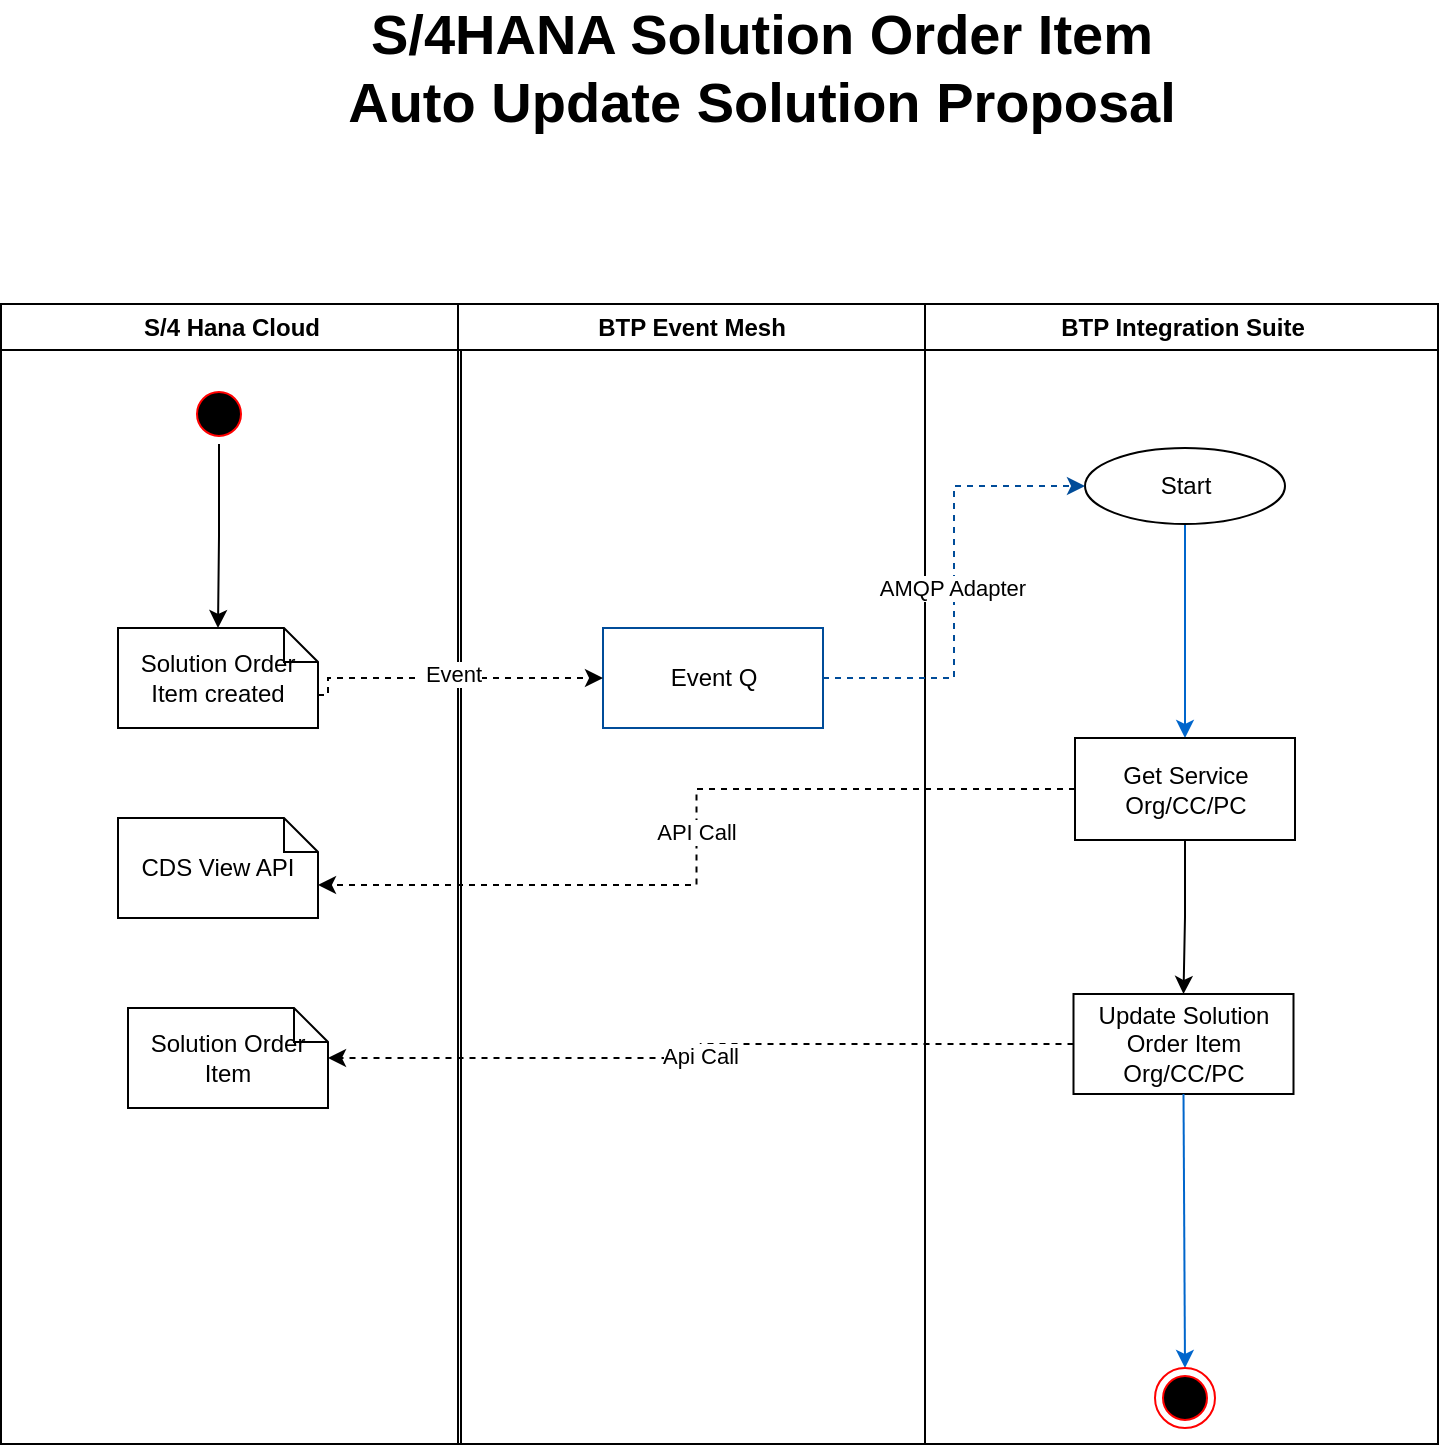<mxfile version="24.0.7" type="device">
  <diagram name="Page-1" id="e7e014a7-5840-1c2e-5031-d8a46d1fe8dd">
    <mxGraphModel dx="1434" dy="786" grid="1" gridSize="10" guides="1" tooltips="1" connect="1" arrows="1" fold="1" page="1" pageScale="1" pageWidth="1169" pageHeight="826" background="none" math="0" shadow="0">
      <root>
        <mxCell id="0" />
        <mxCell id="1" parent="0" />
        <mxCell id="2" value="S/4 Hana Cloud" style="swimlane;whiteSpace=wrap" parent="1" vertex="1">
          <mxGeometry x="2.5" y="193" width="230" height="570" as="geometry" />
        </mxCell>
        <mxCell id="hyrqPwg63C9ezpS6CWDY-42" style="edgeStyle=orthogonalEdgeStyle;rounded=0;orthogonalLoop=1;jettySize=auto;html=1;" parent="2" source="5" target="NfClrUy2gsmrffv5LE0U-44" edge="1">
          <mxGeometry relative="1" as="geometry" />
        </mxCell>
        <mxCell id="5" value="" style="ellipse;shape=startState;fillColor=#000000;strokeColor=#ff0000;" parent="2" vertex="1">
          <mxGeometry x="94" y="40" width="30" height="30" as="geometry" />
        </mxCell>
        <mxCell id="NfClrUy2gsmrffv5LE0U-44" value="Solution Order Item created" style="shape=note;whiteSpace=wrap;size=17" parent="2" vertex="1">
          <mxGeometry x="58.5" y="162" width="100" height="50" as="geometry" />
        </mxCell>
        <mxCell id="hyrqPwg63C9ezpS6CWDY-32" value="CDS View API" style="shape=note;whiteSpace=wrap;size=17" parent="2" vertex="1">
          <mxGeometry x="58.5" y="257" width="100" height="50" as="geometry" />
        </mxCell>
        <mxCell id="3" value="BTP Event Mesh" style="swimlane;whiteSpace=wrap" parent="1" vertex="1">
          <mxGeometry x="231" y="193" width="233.5" height="570" as="geometry" />
        </mxCell>
        <mxCell id="NfClrUy2gsmrffv5LE0U-41" value="Event Q" style="whiteSpace=wrap;strokeColor=#004C99;" parent="3" vertex="1">
          <mxGeometry x="72.5" y="162" width="110" height="50" as="geometry" />
        </mxCell>
        <mxCell id="4" value="BTP Integration Suite" style="swimlane;whiteSpace=wrap" parent="1" vertex="1">
          <mxGeometry x="464.5" y="193" width="256.5" height="570" as="geometry" />
        </mxCell>
        <mxCell id="NfClrUy2gsmrffv5LE0U-62" style="edgeStyle=orthogonalEdgeStyle;rounded=0;orthogonalLoop=1;jettySize=auto;html=1;exitX=0.5;exitY=1;exitDx=0;exitDy=0;entryX=0.5;entryY=0;entryDx=0;entryDy=0;fontColor=#004C99;strokeColor=#0066CC;" parent="4" source="NfClrUy2gsmrffv5LE0U-51" target="NfClrUy2gsmrffv5LE0U-55" edge="1">
          <mxGeometry relative="1" as="geometry">
            <Array as="points">
              <mxPoint x="130" y="212" />
              <mxPoint x="130" y="212" />
            </Array>
          </mxGeometry>
        </mxCell>
        <mxCell id="NfClrUy2gsmrffv5LE0U-51" value="Start" style="ellipse;whiteSpace=wrap;html=1;" parent="4" vertex="1">
          <mxGeometry x="80" y="72" width="100" height="38" as="geometry" />
        </mxCell>
        <mxCell id="d-zsmwrzLAqvNFmxYj9l-41" style="edgeStyle=orthogonalEdgeStyle;rounded=0;orthogonalLoop=1;jettySize=auto;html=1;entryX=0.5;entryY=0;entryDx=0;entryDy=0;" parent="4" source="NfClrUy2gsmrffv5LE0U-55" target="NfClrUy2gsmrffv5LE0U-68" edge="1">
          <mxGeometry relative="1" as="geometry" />
        </mxCell>
        <mxCell id="NfClrUy2gsmrffv5LE0U-55" value="Get Service Org/CC/PC" style="whiteSpace=wrap;" parent="4" vertex="1">
          <mxGeometry x="75" y="217" width="110" height="51" as="geometry" />
        </mxCell>
        <mxCell id="NfClrUy2gsmrffv5LE0U-68" value="Update Solution Order Item Org/CC/PC" style="whiteSpace=wrap;" parent="4" vertex="1">
          <mxGeometry x="74.25" y="345" width="110" height="50" as="geometry" />
        </mxCell>
        <mxCell id="NfClrUy2gsmrffv5LE0U-105" value="" style="endArrow=classic;html=1;rounded=0;exitX=0.5;exitY=1;exitDx=0;exitDy=0;entryX=0.5;entryY=0;entryDx=0;entryDy=0;strokeColor=#0066CC;" parent="4" source="NfClrUy2gsmrffv5LE0U-68" target="NfClrUy2gsmrffv5LE0U-64" edge="1">
          <mxGeometry width="50" height="50" relative="1" as="geometry">
            <mxPoint x="365.5" y="402" as="sourcePoint" />
            <mxPoint x="130" y="359" as="targetPoint" />
          </mxGeometry>
        </mxCell>
        <mxCell id="NfClrUy2gsmrffv5LE0U-64" value="" style="ellipse;shape=endState;fillColor=#000000;strokeColor=#ff0000" parent="4" vertex="1">
          <mxGeometry x="115" y="532" width="30" height="30" as="geometry" />
        </mxCell>
        <mxCell id="NfClrUy2gsmrffv5LE0U-53" style="edgeStyle=orthogonalEdgeStyle;rounded=0;orthogonalLoop=1;jettySize=auto;html=1;exitX=1;exitY=0.5;exitDx=0;exitDy=0;entryX=0;entryY=0.5;entryDx=0;entryDy=0;dashed=1;strokeColor=#004C99;" parent="1" source="NfClrUy2gsmrffv5LE0U-41" target="NfClrUy2gsmrffv5LE0U-51" edge="1">
          <mxGeometry relative="1" as="geometry" />
        </mxCell>
        <mxCell id="NfClrUy2gsmrffv5LE0U-54" value="AMQP Adapter" style="edgeLabel;html=1;align=center;verticalAlign=middle;resizable=0;points=[];" parent="NfClrUy2gsmrffv5LE0U-53" vertex="1" connectable="0">
          <mxGeometry x="-0.023" y="1" relative="1" as="geometry">
            <mxPoint as="offset" />
          </mxGeometry>
        </mxCell>
        <mxCell id="NfClrUy2gsmrffv5LE0U-111" value="&lt;span style=&quot;font-size: 28px;&quot;&gt;&lt;b&gt;S/4HANA Solution Order Item Auto Update Solution Proposal&lt;/b&gt;&lt;/span&gt;" style="text;strokeColor=none;align=center;fillColor=none;html=1;verticalAlign=middle;whiteSpace=wrap;rounded=0;" parent="1" vertex="1">
          <mxGeometry x="158" y="50" width="450" height="50" as="geometry" />
        </mxCell>
        <mxCell id="PSgegNYdTMhYBpR-mWZZ-32" style="edgeStyle=orthogonalEdgeStyle;rounded=0;orthogonalLoop=1;jettySize=auto;html=1;exitX=0;exitY=0;exitDx=100;exitDy=33.5;exitPerimeter=0;entryX=0;entryY=0.5;entryDx=0;entryDy=0;dashed=1;" parent="1" source="NfClrUy2gsmrffv5LE0U-44" target="NfClrUy2gsmrffv5LE0U-41" edge="1">
          <mxGeometry relative="1" as="geometry">
            <Array as="points">
              <mxPoint x="166" y="380" />
            </Array>
            <mxPoint x="168.5" y="580.5" as="sourcePoint" />
          </mxGeometry>
        </mxCell>
        <mxCell id="PSgegNYdTMhYBpR-mWZZ-33" value="&amp;nbsp;Event" style="edgeLabel;html=1;align=center;verticalAlign=middle;resizable=0;points=[];" parent="PSgegNYdTMhYBpR-mWZZ-32" vertex="1" connectable="0">
          <mxGeometry x="-0.013" y="2" relative="1" as="geometry">
            <mxPoint as="offset" />
          </mxGeometry>
        </mxCell>
        <mxCell id="hyrqPwg63C9ezpS6CWDY-33" style="edgeStyle=orthogonalEdgeStyle;rounded=0;orthogonalLoop=1;jettySize=auto;html=1;entryX=0;entryY=0;entryDx=100;entryDy=33.5;entryPerimeter=0;dashed=1;" parent="1" source="NfClrUy2gsmrffv5LE0U-55" target="hyrqPwg63C9ezpS6CWDY-32" edge="1">
          <mxGeometry relative="1" as="geometry" />
        </mxCell>
        <mxCell id="hyrqPwg63C9ezpS6CWDY-34" value="API Call" style="edgeLabel;html=1;align=center;verticalAlign=middle;resizable=0;points=[];" parent="hyrqPwg63C9ezpS6CWDY-33" vertex="1" connectable="0">
          <mxGeometry x="-0.012" y="-1" relative="1" as="geometry">
            <mxPoint as="offset" />
          </mxGeometry>
        </mxCell>
        <mxCell id="hyrqPwg63C9ezpS6CWDY-39" value="Solution Order Item" style="shape=note;whiteSpace=wrap;size=17" parent="1" vertex="1">
          <mxGeometry x="66" y="545" width="100" height="50" as="geometry" />
        </mxCell>
        <mxCell id="hyrqPwg63C9ezpS6CWDY-40" style="edgeStyle=orthogonalEdgeStyle;rounded=0;orthogonalLoop=1;jettySize=auto;html=1;dashed=1;" parent="1" source="NfClrUy2gsmrffv5LE0U-68" target="hyrqPwg63C9ezpS6CWDY-39" edge="1">
          <mxGeometry relative="1" as="geometry" />
        </mxCell>
        <mxCell id="hyrqPwg63C9ezpS6CWDY-41" value="Api Call" style="edgeLabel;html=1;align=center;verticalAlign=middle;resizable=0;points=[];" parent="hyrqPwg63C9ezpS6CWDY-40" vertex="1" connectable="0">
          <mxGeometry x="0.01" y="-1" relative="1" as="geometry">
            <mxPoint as="offset" />
          </mxGeometry>
        </mxCell>
      </root>
    </mxGraphModel>
  </diagram>
</mxfile>
